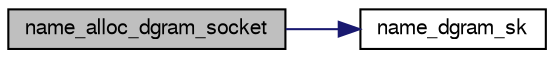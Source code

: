 digraph G
{
  edge [fontname="FreeSans",fontsize="10",labelfontname="FreeSans",labelfontsize="10"];
  node [fontname="FreeSans",fontsize="10",shape=record];
  rankdir=LR;
  Node1 [label="name_alloc_dgram_socket",height=0.2,width=0.4,color="black", fillcolor="grey75", style="filled" fontcolor="black"];
  Node1 -> Node2 [color="midnightblue",fontsize="10",style="solid",fontname="FreeSans"];
  Node2 [label="name_dgram_sk",height=0.2,width=0.4,color="black", fillcolor="white", style="filled",URL="$af__name_8c.html#a182d40f4f6b6bc0950c072f382ff3cbc"];
}
